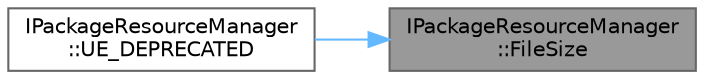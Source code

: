 digraph "IPackageResourceManager::FileSize"
{
 // INTERACTIVE_SVG=YES
 // LATEX_PDF_SIZE
  bgcolor="transparent";
  edge [fontname=Helvetica,fontsize=10,labelfontname=Helvetica,labelfontsize=10];
  node [fontname=Helvetica,fontsize=10,shape=box,height=0.2,width=0.4];
  rankdir="RL";
  Node1 [id="Node000001",label="IPackageResourceManager\l::FileSize",height=0.2,width=0.4,color="gray40", fillcolor="grey60", style="filled", fontcolor="black",tooltip="Report the payload size of the package."];
  Node1 -> Node2 [id="edge1_Node000001_Node000002",dir="back",color="steelblue1",style="solid",tooltip=" "];
  Node2 [id="Node000002",label="IPackageResourceManager\l::UE_DEPRECATED",height=0.2,width=0.4,color="grey40", fillcolor="white", style="filled",URL="$d9/d3d/classIPackageResourceManager.html#ad02d57d95c4c8990a9365dacb7f39ded",tooltip=" "];
}
